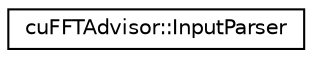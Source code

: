 digraph "Graphical Class Hierarchy"
{
  edge [fontname="Helvetica",fontsize="10",labelfontname="Helvetica",labelfontsize="10"];
  node [fontname="Helvetica",fontsize="10",shape=record];
  rankdir="LR";
  Node0 [label="cuFFTAdvisor::InputParser",height=0.2,width=0.4,color="black", fillcolor="white", style="filled",URL="$classcuFFTAdvisor_1_1InputParser.html"];
}
